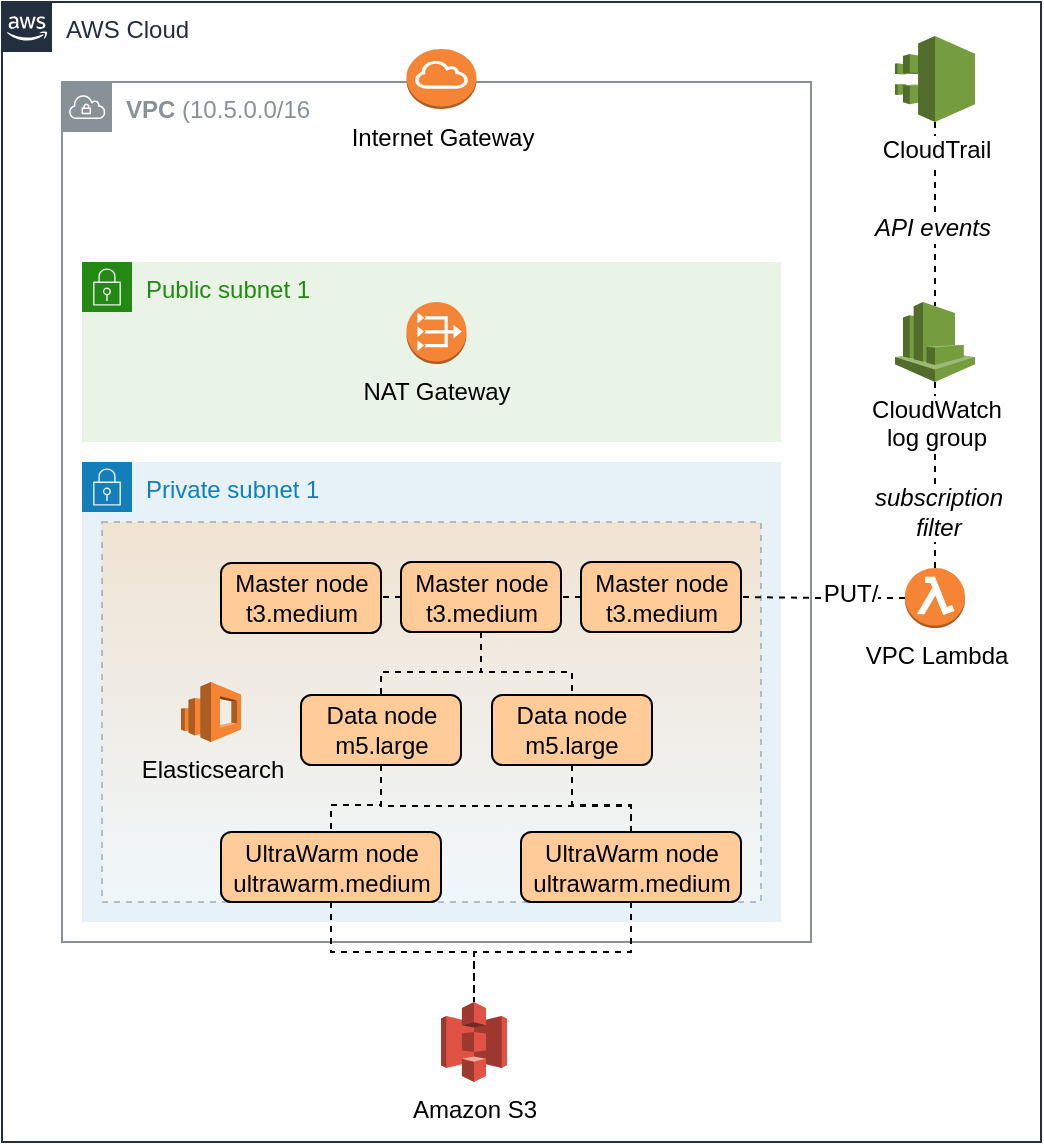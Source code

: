 <mxfile version="12.4.8" type="device"><diagram id="aq83NC5IRs3yxHq6VYvq" name="Single AZ"><mxGraphModel dx="946" dy="511" grid="1" gridSize="10" guides="1" tooltips="1" connect="1" arrows="1" fold="1" page="1" pageScale="1" pageWidth="850" pageHeight="1100" math="0" shadow="0"><root><mxCell id="0"/><mxCell id="1" parent="0"/><mxCell id="O2JYyg-gU9JaLGy3Bvcb-18" value="AWS Cloud" style="points=[[0,0],[0.25,0],[0.5,0],[0.75,0],[1,0],[1,0.25],[1,0.5],[1,0.75],[1,1],[0.75,1],[0.5,1],[0.25,1],[0,1],[0,0.75],[0,0.5],[0,0.25]];outlineConnect=0;gradientColor=none;html=1;whiteSpace=wrap;fontSize=12;fontStyle=0;shape=mxgraph.aws4.group;grIcon=mxgraph.aws4.group_aws_cloud_alt;strokeColor=#232F3E;fillColor=none;verticalAlign=top;align=left;spacingLeft=30;fontColor=#232F3E;dashed=0;" parent="1" vertex="1"><mxGeometry x="140" y="80" width="519.5" height="570" as="geometry"/></mxCell><mxCell id="O2JYyg-gU9JaLGy3Bvcb-2" value="&lt;b&gt;VPC &lt;/b&gt;(10.5.0.0/16" style="outlineConnect=0;gradientColor=none;html=1;whiteSpace=wrap;fontSize=12;fontStyle=0;shape=mxgraph.aws4.group;grIcon=mxgraph.aws4.group_vpc;strokeColor=#879196;fillColor=none;verticalAlign=top;align=left;spacingLeft=30;fontColor=#879196;dashed=0;" parent="1" vertex="1"><mxGeometry x="170" y="120" width="374.5" height="430" as="geometry"/></mxCell><mxCell id="O2JYyg-gU9JaLGy3Bvcb-4" value="Private subnet 1" style="points=[[0,0],[0.25,0],[0.5,0],[0.75,0],[1,0],[1,0.25],[1,0.5],[1,0.75],[1,1],[0.75,1],[0.5,1],[0.25,1],[0,1],[0,0.75],[0,0.5],[0,0.25]];outlineConnect=0;gradientColor=none;html=1;whiteSpace=wrap;fontSize=12;fontStyle=0;shape=mxgraph.aws4.group;grIcon=mxgraph.aws4.group_security_group;grStroke=0;strokeColor=#147EBA;fillColor=#E6F2F8;verticalAlign=top;align=left;spacingLeft=30;fontColor=#147EBA;dashed=0;" parent="1" vertex="1"><mxGeometry x="180" y="310" width="349.5" height="230" as="geometry"/></mxCell><mxCell id="O2JYyg-gU9JaLGy3Bvcb-22" value="" style="fillColor=#ffcc99;strokeColor=#5A6C86;dashed=1;verticalAlign=top;fontStyle=0;fontColor=#5A6C86;gradientColor=#ffffff;opacity=40;" parent="1" vertex="1"><mxGeometry x="190" y="340" width="329.5" height="190" as="geometry"/></mxCell><mxCell id="O2JYyg-gU9JaLGy3Bvcb-20" value="Public subnet 1" style="points=[[0,0],[0.25,0],[0.5,0],[0.75,0],[1,0],[1,0.25],[1,0.5],[1,0.75],[1,1],[0.75,1],[0.5,1],[0.25,1],[0,1],[0,0.75],[0,0.5],[0,0.25]];outlineConnect=0;gradientColor=none;html=1;whiteSpace=wrap;fontSize=12;fontStyle=0;shape=mxgraph.aws4.group;grIcon=mxgraph.aws4.group_security_group;grStroke=0;strokeColor=#248814;fillColor=#E9F3E6;verticalAlign=top;align=left;spacingLeft=30;fontColor=#248814;dashed=0;" parent="1" vertex="1"><mxGeometry x="180" y="210" width="349.5" height="90" as="geometry"/></mxCell><mxCell id="O2JYyg-gU9JaLGy3Bvcb-23" value="Elasticsearch" style="outlineConnect=0;dashed=0;verticalLabelPosition=bottom;verticalAlign=top;align=center;html=1;shape=mxgraph.aws3.elasticsearch_service;fillColor=#F58534;gradientColor=none;" parent="1" vertex="1"><mxGeometry x="229.5" y="420" width="30" height="30" as="geometry"/></mxCell><mxCell id="VNMBjsK7cztpqYEkvu_v-4" style="edgeStyle=orthogonalEdgeStyle;rounded=0;orthogonalLoop=1;jettySize=auto;html=1;exitX=0.5;exitY=1;exitDx=0;exitDy=0;entryX=0.5;entryY=0;entryDx=0;entryDy=0;dashed=1;endArrow=none;endFill=0;" parent="1" source="O2JYyg-gU9JaLGy3Bvcb-30" target="O2JYyg-gU9JaLGy3Bvcb-33" edge="1"><mxGeometry relative="1" as="geometry"/></mxCell><mxCell id="VNMBjsK7cztpqYEkvu_v-5" style="edgeStyle=orthogonalEdgeStyle;rounded=0;orthogonalLoop=1;jettySize=auto;html=1;entryX=0.5;entryY=0;entryDx=0;entryDy=0;dashed=1;endArrow=none;endFill=0;" parent="1" source="O2JYyg-gU9JaLGy3Bvcb-30" target="VNMBjsK7cztpqYEkvu_v-1" edge="1"><mxGeometry relative="1" as="geometry"/></mxCell><mxCell id="VNMBjsK7cztpqYEkvu_v-6" style="edgeStyle=orthogonalEdgeStyle;rounded=0;orthogonalLoop=1;jettySize=auto;html=1;exitX=0;exitY=0.5;exitDx=0;exitDy=0;entryX=1;entryY=0.5;entryDx=0;entryDy=0;dashed=1;endArrow=none;endFill=0;" parent="1" source="O2JYyg-gU9JaLGy3Bvcb-30" target="4cPyjC4duiVTQ2DPfkck-20" edge="1"><mxGeometry relative="1" as="geometry"/></mxCell><mxCell id="O2JYyg-gU9JaLGy3Bvcb-30" value="Master node&lt;br&gt;t3.medium" style="rounded=1;whiteSpace=wrap;html=1;labelBackgroundColor=none;fillColor=#ffcc99;gradientColor=none;" parent="1" vertex="1"><mxGeometry x="339.5" y="360" width="80" height="35" as="geometry"/></mxCell><mxCell id="VNMBjsK7cztpqYEkvu_v-7" style="edgeStyle=orthogonalEdgeStyle;rounded=0;orthogonalLoop=1;jettySize=auto;html=1;exitX=0;exitY=0.5;exitDx=0;exitDy=0;entryX=1;entryY=0.5;entryDx=0;entryDy=0;dashed=1;endArrow=none;endFill=0;" parent="1" source="O2JYyg-gU9JaLGy3Bvcb-31" target="O2JYyg-gU9JaLGy3Bvcb-30" edge="1"><mxGeometry relative="1" as="geometry"/></mxCell><mxCell id="O2JYyg-gU9JaLGy3Bvcb-31" value="Master node&lt;br&gt;t3.medium" style="rounded=1;whiteSpace=wrap;html=1;labelBackgroundColor=none;fillColor=#ffcc99;gradientColor=none;" parent="1" vertex="1"><mxGeometry x="429.5" y="360" width="80" height="35" as="geometry"/></mxCell><mxCell id="O2JYyg-gU9JaLGy3Bvcb-43" style="edgeStyle=orthogonalEdgeStyle;rounded=0;orthogonalLoop=1;jettySize=auto;html=1;exitX=0.5;exitY=1;exitDx=0;exitDy=0;entryX=0.5;entryY=0;entryDx=0;entryDy=0;dashed=1;endArrow=none;endFill=0;" parent="1" source="O2JYyg-gU9JaLGy3Bvcb-33" target="O2JYyg-gU9JaLGy3Bvcb-36" edge="1"><mxGeometry relative="1" as="geometry"><Array as="points"><mxPoint x="330" y="482"/><mxPoint x="455" y="482"/></Array></mxGeometry></mxCell><mxCell id="4cPyjC4duiVTQ2DPfkck-22" style="edgeStyle=orthogonalEdgeStyle;rounded=0;orthogonalLoop=1;jettySize=auto;html=1;exitX=0.5;exitY=1;exitDx=0;exitDy=0;entryX=0.5;entryY=0;entryDx=0;entryDy=0;dashed=1;endArrow=none;endFill=0;" parent="1" source="O2JYyg-gU9JaLGy3Bvcb-33" target="O2JYyg-gU9JaLGy3Bvcb-35" edge="1"><mxGeometry relative="1" as="geometry"/></mxCell><mxCell id="O2JYyg-gU9JaLGy3Bvcb-33" value="Data node&lt;br&gt;m5.large" style="rounded=1;whiteSpace=wrap;html=1;labelBackgroundColor=none;fillColor=#ffcc99;gradientColor=none;" parent="1" vertex="1"><mxGeometry x="289.5" y="426.5" width="80" height="35" as="geometry"/></mxCell><mxCell id="O2JYyg-gU9JaLGy3Bvcb-47" style="edgeStyle=orthogonalEdgeStyle;rounded=0;orthogonalLoop=1;jettySize=auto;html=1;dashed=1;endArrow=none;endFill=0;exitX=0.5;exitY=1;exitDx=0;exitDy=0;entryX=0.5;entryY=0;entryDx=0;entryDy=0;entryPerimeter=0;" parent="1" source="O2JYyg-gU9JaLGy3Bvcb-35" target="O2JYyg-gU9JaLGy3Bvcb-46" edge="1"><mxGeometry relative="1" as="geometry"><mxPoint x="274.5" y="555" as="targetPoint"/></mxGeometry></mxCell><mxCell id="O2JYyg-gU9JaLGy3Bvcb-35" value="UltraWarm node&lt;br&gt;ultrawarm.medium" style="rounded=1;whiteSpace=wrap;html=1;labelBackgroundColor=none;fillColor=#ffcc99;gradientColor=none;" parent="1" vertex="1"><mxGeometry x="249.5" y="495" width="110" height="35" as="geometry"/></mxCell><mxCell id="O2JYyg-gU9JaLGy3Bvcb-48" style="edgeStyle=orthogonalEdgeStyle;rounded=0;orthogonalLoop=1;jettySize=auto;html=1;dashed=1;endArrow=none;endFill=0;exitX=0.5;exitY=1;exitDx=0;exitDy=0;" parent="1" source="O2JYyg-gU9JaLGy3Bvcb-36" target="O2JYyg-gU9JaLGy3Bvcb-46" edge="1"><mxGeometry relative="1" as="geometry"><mxPoint x="274.5" y="555" as="targetPoint"/></mxGeometry></mxCell><mxCell id="O2JYyg-gU9JaLGy3Bvcb-36" value="UltraWarm node&lt;br&gt;ultrawarm.medium" style="rounded=1;whiteSpace=wrap;html=1;labelBackgroundColor=none;fillColor=#ffcc99;gradientColor=none;" parent="1" vertex="1"><mxGeometry x="399.5" y="495" width="110" height="35" as="geometry"/></mxCell><mxCell id="O2JYyg-gU9JaLGy3Bvcb-46" value="Amazon S3" style="outlineConnect=0;dashed=0;verticalLabelPosition=bottom;verticalAlign=top;align=center;html=1;shape=mxgraph.aws3.s3;fillColor=#E05243;gradientColor=none;labelBackgroundColor=none;" parent="1" vertex="1"><mxGeometry x="359.5" y="580" width="33" height="40" as="geometry"/></mxCell><mxCell id="4cPyjC4duiVTQ2DPfkck-1" value="NAT Gateway" style="outlineConnect=0;dashed=0;verticalLabelPosition=bottom;verticalAlign=top;align=center;html=1;shape=mxgraph.aws3.vpc_nat_gateway;fillColor=#F58536;gradientColor=none;labelBackgroundColor=none;" parent="1" vertex="1"><mxGeometry x="342.25" y="230" width="30" height="31" as="geometry"/></mxCell><mxCell id="4cPyjC4duiVTQ2DPfkck-2" value="Internet Gateway" style="outlineConnect=0;dashed=0;verticalLabelPosition=bottom;verticalAlign=top;align=center;html=1;shape=mxgraph.aws3.internet_gateway;fillColor=#F58534;gradientColor=none;labelBackgroundColor=none;" parent="1" vertex="1"><mxGeometry x="342.25" y="103.5" width="35" height="30" as="geometry"/></mxCell><mxCell id="4cPyjC4duiVTQ2DPfkck-8" style="edgeStyle=orthogonalEdgeStyle;rounded=0;orthogonalLoop=1;jettySize=auto;html=1;entryX=0.5;entryY=0.05;entryDx=0;entryDy=0;entryPerimeter=0;dashed=1;endArrow=none;endFill=0;" parent="1" source="4cPyjC4duiVTQ2DPfkck-4" target="4cPyjC4duiVTQ2DPfkck-6" edge="1"><mxGeometry relative="1" as="geometry"/></mxCell><mxCell id="4cPyjC4duiVTQ2DPfkck-10" value="API events" style="text;html=1;align=center;verticalAlign=middle;resizable=0;points=[];labelBackgroundColor=#ffffff;fontStyle=2" parent="4cPyjC4duiVTQ2DPfkck-8" vertex="1" connectable="0"><mxGeometry x="0.138" y="-2" relative="1" as="geometry"><mxPoint as="offset"/></mxGeometry></mxCell><mxCell id="4cPyjC4duiVTQ2DPfkck-4" value="CloudTrail" style="outlineConnect=0;dashed=0;verticalLabelPosition=bottom;verticalAlign=top;align=center;html=1;shape=mxgraph.aws3.cloudtrail;fillColor=#759C3E;gradientColor=none;labelBackgroundColor=#ffffff;" parent="1" vertex="1"><mxGeometry x="586.5" y="97" width="40" height="43" as="geometry"/></mxCell><mxCell id="4cPyjC4duiVTQ2DPfkck-9" style="edgeStyle=orthogonalEdgeStyle;rounded=0;orthogonalLoop=1;jettySize=auto;html=1;entryX=0.5;entryY=0;entryDx=0;entryDy=0;entryPerimeter=0;dashed=1;endArrow=none;endFill=0;" parent="1" source="4cPyjC4duiVTQ2DPfkck-6" target="4cPyjC4duiVTQ2DPfkck-7" edge="1"><mxGeometry relative="1" as="geometry"/></mxCell><mxCell id="4cPyjC4duiVTQ2DPfkck-11" value="&lt;i&gt;subscription&lt;br&gt;filter&lt;br&gt;&lt;/i&gt;" style="text;html=1;align=center;verticalAlign=middle;resizable=0;points=[];labelBackgroundColor=#ffffff;" parent="4cPyjC4duiVTQ2DPfkck-9" vertex="1" connectable="0"><mxGeometry x="0.402" y="1" relative="1" as="geometry"><mxPoint as="offset"/></mxGeometry></mxCell><mxCell id="4cPyjC4duiVTQ2DPfkck-6" value="CloudWatch&lt;br&gt;log group" style="outlineConnect=0;dashed=0;verticalLabelPosition=bottom;verticalAlign=top;align=center;html=1;shape=mxgraph.aws3.cloudwatch;fillColor=#759C3E;gradientColor=none;labelBackgroundColor=#ffffff;" parent="1" vertex="1"><mxGeometry x="586.5" y="230" width="40" height="40" as="geometry"/></mxCell><mxCell id="4cPyjC4duiVTQ2DPfkck-12" style="edgeStyle=orthogonalEdgeStyle;rounded=0;orthogonalLoop=1;jettySize=auto;html=1;exitX=0;exitY=0.5;exitDx=0;exitDy=0;exitPerimeter=0;entryX=1;entryY=0.5;entryDx=0;entryDy=0;dashed=1;endArrow=none;endFill=0;" parent="1" source="4cPyjC4duiVTQ2DPfkck-7" target="O2JYyg-gU9JaLGy3Bvcb-31" edge="1"><mxGeometry relative="1" as="geometry"/></mxCell><mxCell id="4cPyjC4duiVTQ2DPfkck-13" value="PUT/" style="text;html=1;align=center;verticalAlign=middle;resizable=0;points=[];labelBackgroundColor=#ffffff;" parent="4cPyjC4duiVTQ2DPfkck-12" vertex="1" connectable="0"><mxGeometry x="-0.321" y="-2" relative="1" as="geometry"><mxPoint as="offset"/></mxGeometry></mxCell><mxCell id="4cPyjC4duiVTQ2DPfkck-7" value="VPC Lambda" style="outlineConnect=0;dashed=0;verticalLabelPosition=bottom;verticalAlign=top;align=center;html=1;shape=mxgraph.aws3.lambda_function;fillColor=#F58534;gradientColor=none;labelBackgroundColor=none;" parent="1" vertex="1"><mxGeometry x="591.5" y="363" width="30" height="30" as="geometry"/></mxCell><mxCell id="4cPyjC4duiVTQ2DPfkck-20" value="Master node&lt;br&gt;t3.medium" style="rounded=1;whiteSpace=wrap;html=1;labelBackgroundColor=none;fillColor=#ffcc99;gradientColor=none;" parent="1" vertex="1"><mxGeometry x="249.5" y="360.5" width="80" height="35" as="geometry"/></mxCell><mxCell id="VNMBjsK7cztpqYEkvu_v-2" style="edgeStyle=orthogonalEdgeStyle;rounded=0;orthogonalLoop=1;jettySize=auto;html=1;entryX=0.5;entryY=0;entryDx=0;entryDy=0;dashed=1;endArrow=none;endFill=0;" parent="1" source="VNMBjsK7cztpqYEkvu_v-1" target="O2JYyg-gU9JaLGy3Bvcb-36" edge="1"><mxGeometry relative="1" as="geometry"/></mxCell><mxCell id="VNMBjsK7cztpqYEkvu_v-1" value="Data node&lt;br&gt;m5.large" style="rounded=1;whiteSpace=wrap;html=1;labelBackgroundColor=none;fillColor=#ffcc99;gradientColor=none;" parent="1" vertex="1"><mxGeometry x="385" y="426.5" width="80" height="35" as="geometry"/></mxCell></root></mxGraphModel></diagram></mxfile>